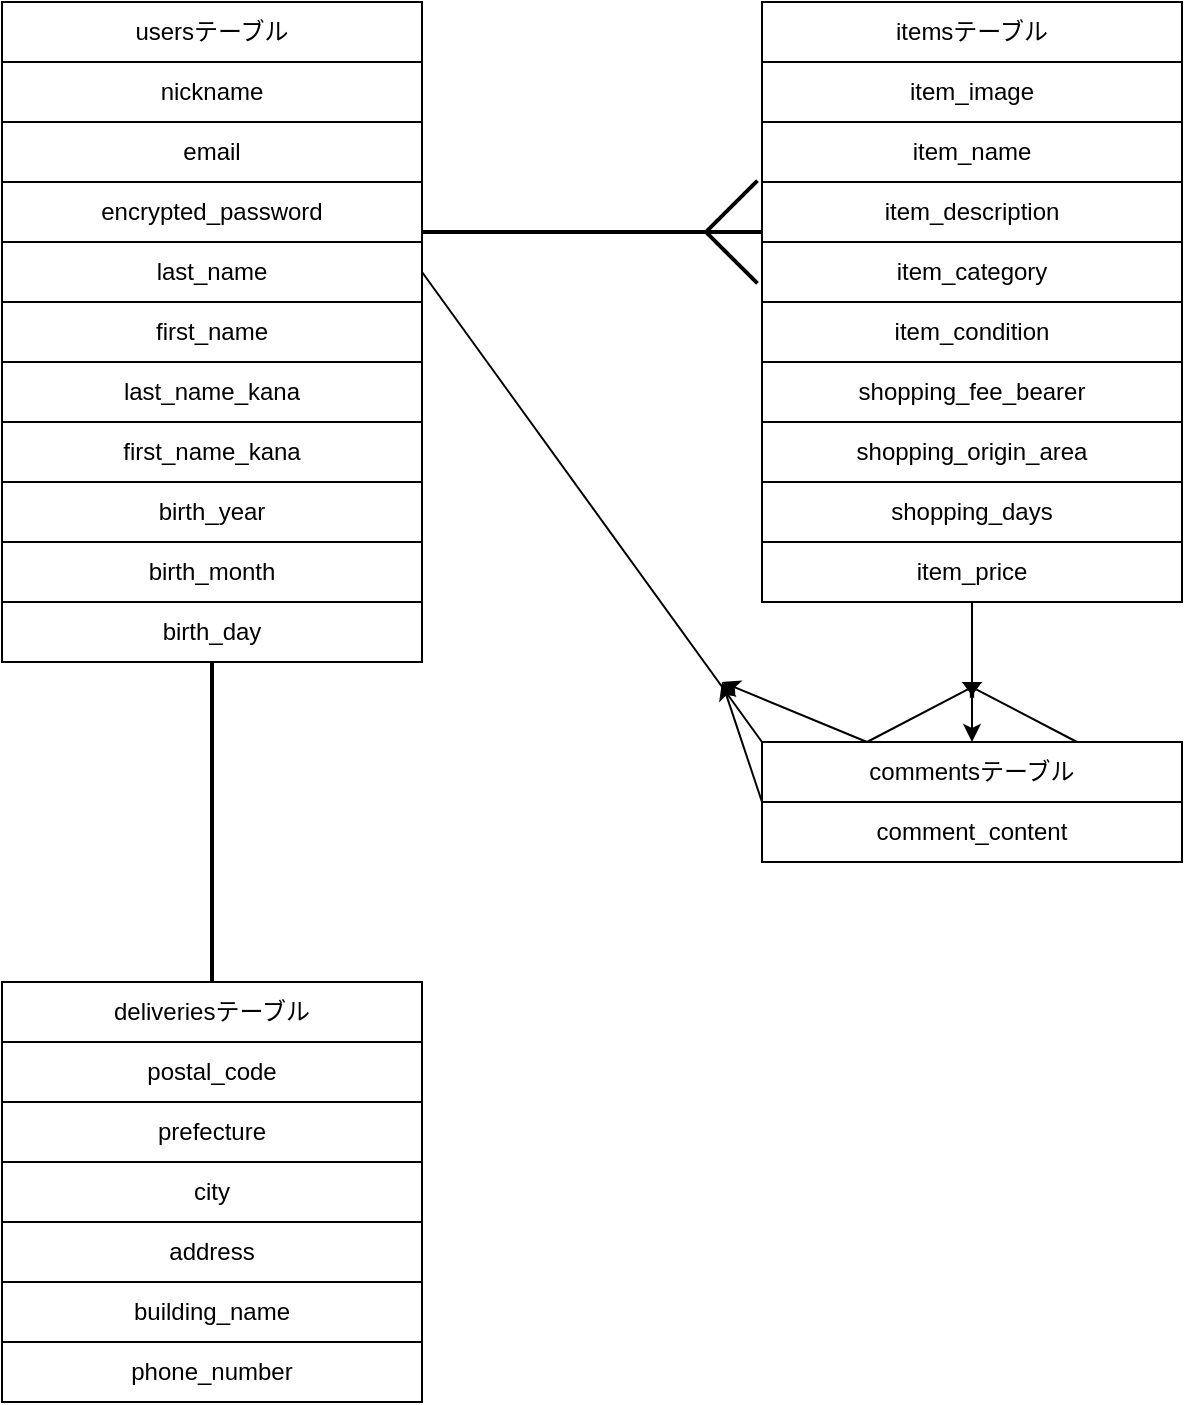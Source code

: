 <mxfile>
    <diagram id="xqKbLYAhhNkv6kT4jyuE" name="ページ1">
        <mxGraphModel dx="736" dy="647" grid="1" gridSize="10" guides="1" tooltips="1" connect="1" arrows="1" fold="1" page="1" pageScale="1" pageWidth="827" pageHeight="1169" math="0" shadow="0">
            <root>
                <mxCell id="0"/>
                <mxCell id="1" parent="0"/>
                <mxCell id="126" value="" style="group" parent="1" vertex="1" connectable="0">
                    <mxGeometry x="110" y="220" width="210" height="210" as="geometry"/>
                </mxCell>
                <mxCell id="114" value="usersテーブル" style="rounded=0;whiteSpace=wrap;html=1;movable=1;resizable=1;rotatable=1;deletable=1;editable=1;connectable=1;container=0;" parent="126" vertex="1">
                    <mxGeometry width="210" height="30" as="geometry"/>
                </mxCell>
                <mxCell id="115" value="nickname" style="rounded=0;whiteSpace=wrap;html=1;movable=1;resizable=1;rotatable=1;deletable=1;editable=1;connectable=1;container=0;" parent="126" vertex="1">
                    <mxGeometry y="30" width="210" height="30" as="geometry"/>
                </mxCell>
                <mxCell id="116" value="email" style="rounded=0;whiteSpace=wrap;html=1;movable=1;resizable=1;rotatable=1;deletable=1;editable=1;connectable=1;container=0;" parent="126" vertex="1">
                    <mxGeometry y="60" width="210" height="30" as="geometry"/>
                </mxCell>
                <mxCell id="117" value="encrypted_password" style="rounded=0;whiteSpace=wrap;html=1;movable=1;resizable=1;rotatable=1;deletable=1;editable=1;connectable=1;container=0;" parent="126" vertex="1">
                    <mxGeometry y="90" width="210" height="30" as="geometry"/>
                </mxCell>
                <mxCell id="118" value="last_name" style="rounded=0;whiteSpace=wrap;html=1;movable=1;resizable=1;rotatable=1;deletable=1;editable=1;connectable=1;container=0;" parent="126" vertex="1">
                    <mxGeometry y="120" width="210" height="30" as="geometry"/>
                </mxCell>
                <mxCell id="122" value="first_name" style="rounded=0;whiteSpace=wrap;html=1;movable=1;resizable=1;rotatable=1;deletable=1;editable=1;connectable=1;container=0;" parent="126" vertex="1">
                    <mxGeometry y="150" width="210" height="30" as="geometry"/>
                </mxCell>
                <mxCell id="123" value="last_name_kana" style="rounded=0;whiteSpace=wrap;html=1;movable=1;resizable=1;rotatable=1;deletable=1;editable=1;connectable=1;container=0;" parent="126" vertex="1">
                    <mxGeometry y="180" width="210" height="30" as="geometry"/>
                </mxCell>
                <mxCell id="148" value="" style="group" parent="1" vertex="1" connectable="0">
                    <mxGeometry x="490" y="220" width="210" height="300" as="geometry"/>
                </mxCell>
                <mxCell id="121" value="itemsテーブル" style="rounded=0;whiteSpace=wrap;html=1;movable=1;resizable=1;rotatable=1;deletable=1;editable=1;connectable=1;container=0;" parent="148" vertex="1">
                    <mxGeometry width="210" height="30" as="geometry"/>
                </mxCell>
                <mxCell id="124" value="item_condition" style="rounded=0;whiteSpace=wrap;html=1;movable=1;resizable=1;rotatable=1;deletable=1;editable=1;connectable=1;container=0;" parent="148" vertex="1">
                    <mxGeometry y="150" width="210" height="30" as="geometry"/>
                </mxCell>
                <mxCell id="127" value="item_description" style="rounded=0;whiteSpace=wrap;html=1;movable=1;resizable=1;rotatable=1;deletable=1;editable=1;connectable=1;container=0;" parent="148" vertex="1">
                    <mxGeometry y="90" width="210" height="30" as="geometry"/>
                </mxCell>
                <mxCell id="128" value="item_name" style="rounded=0;whiteSpace=wrap;html=1;movable=1;resizable=1;rotatable=1;deletable=1;editable=1;connectable=1;container=0;" parent="148" vertex="1">
                    <mxGeometry y="60" width="210" height="30" as="geometry"/>
                </mxCell>
                <mxCell id="129" value="item_category" style="rounded=0;whiteSpace=wrap;html=1;movable=1;resizable=1;rotatable=1;deletable=1;editable=1;connectable=1;container=0;" parent="148" vertex="1">
                    <mxGeometry y="120" width="210" height="30" as="geometry"/>
                </mxCell>
                <mxCell id="130" value="item_image" style="rounded=0;whiteSpace=wrap;html=1;movable=1;resizable=1;rotatable=1;deletable=1;editable=1;connectable=1;container=0;" parent="148" vertex="1">
                    <mxGeometry y="30" width="210" height="30" as="geometry"/>
                </mxCell>
                <mxCell id="132" value="shopping_origin_area" style="rounded=0;whiteSpace=wrap;html=1;movable=1;resizable=1;rotatable=1;deletable=1;editable=1;connectable=1;container=0;" parent="148" vertex="1">
                    <mxGeometry y="210" width="210" height="30" as="geometry"/>
                </mxCell>
                <mxCell id="133" value="shopping_fee_bearer" style="rounded=0;whiteSpace=wrap;html=1;movable=1;resizable=1;rotatable=1;deletable=1;editable=1;connectable=1;container=0;" parent="148" vertex="1">
                    <mxGeometry y="180" width="210" height="30" as="geometry"/>
                </mxCell>
                <mxCell id="136" value="item_price" style="rounded=0;whiteSpace=wrap;html=1;movable=1;resizable=1;rotatable=1;deletable=1;editable=1;connectable=1;container=0;" parent="148" vertex="1">
                    <mxGeometry y="270" width="210" height="30" as="geometry"/>
                </mxCell>
                <mxCell id="137" value="shopping_days" style="rounded=0;whiteSpace=wrap;html=1;movable=1;resizable=1;rotatable=1;deletable=1;editable=1;connectable=1;container=0;" parent="148" vertex="1">
                    <mxGeometry y="240" width="210" height="30" as="geometry"/>
                </mxCell>
                <mxCell id="149" value="" style="group" vertex="1" connectable="0" parent="1">
                    <mxGeometry x="110" y="710" width="210" height="210" as="geometry"/>
                </mxCell>
                <mxCell id="125" value="address" style="rounded=0;whiteSpace=wrap;html=1;movable=1;resizable=1;rotatable=1;deletable=1;editable=1;connectable=1;container=0;" parent="149" vertex="1">
                    <mxGeometry y="120" width="210" height="30" as="geometry"/>
                </mxCell>
                <mxCell id="140" value="phone_number" style="rounded=0;whiteSpace=wrap;html=1;movable=1;resizable=1;rotatable=1;deletable=1;editable=1;connectable=1;container=0;" parent="149" vertex="1">
                    <mxGeometry y="180" width="210" height="30" as="geometry"/>
                </mxCell>
                <mxCell id="141" value="building_name" style="rounded=0;whiteSpace=wrap;html=1;movable=1;resizable=1;rotatable=1;deletable=1;editable=1;connectable=1;container=0;" parent="149" vertex="1">
                    <mxGeometry y="150" width="210" height="30" as="geometry"/>
                </mxCell>
                <mxCell id="142" value="deliveriesテーブル" style="rounded=0;whiteSpace=wrap;html=1;movable=1;resizable=1;rotatable=1;deletable=1;editable=1;connectable=1;container=0;" parent="149" vertex="1">
                    <mxGeometry width="210" height="30" as="geometry"/>
                </mxCell>
                <mxCell id="143" value="postal_code" style="rounded=0;whiteSpace=wrap;html=1;movable=1;resizable=1;rotatable=1;deletable=1;editable=1;connectable=1;container=0;" parent="149" vertex="1">
                    <mxGeometry y="30" width="210" height="30" as="geometry"/>
                </mxCell>
                <mxCell id="144" value="prefecture" style="rounded=0;whiteSpace=wrap;html=1;movable=1;resizable=1;rotatable=1;deletable=1;editable=1;connectable=1;container=0;" parent="149" vertex="1">
                    <mxGeometry y="60" width="210" height="30" as="geometry"/>
                </mxCell>
                <mxCell id="145" value="city" style="rounded=0;whiteSpace=wrap;html=1;movable=1;resizable=1;rotatable=1;deletable=1;editable=1;connectable=1;container=0;" parent="149" vertex="1">
                    <mxGeometry y="90" width="210" height="30" as="geometry"/>
                </mxCell>
                <mxCell id="150" value="" style="group" vertex="1" connectable="0" parent="1">
                    <mxGeometry x="490" y="590" width="210" height="60" as="geometry"/>
                </mxCell>
                <mxCell id="134" value="comment_content" style="rounded=0;whiteSpace=wrap;html=1;movable=1;resizable=1;rotatable=1;deletable=1;editable=1;connectable=1;container=0;" parent="150" vertex="1">
                    <mxGeometry y="30" width="210" height="30" as="geometry"/>
                </mxCell>
                <mxCell id="135" value="commentsテーブル" style="rounded=0;whiteSpace=wrap;html=1;movable=1;resizable=1;rotatable=1;deletable=1;editable=1;connectable=1;container=0;" parent="150" vertex="1">
                    <mxGeometry width="210" height="30" as="geometry"/>
                </mxCell>
                <mxCell id="151" value="" style="line;strokeWidth=2;html=1;" vertex="1" parent="1">
                    <mxGeometry x="320" y="330" width="170" height="10" as="geometry"/>
                </mxCell>
                <mxCell id="160" value="" style="line;strokeWidth=2;html=1;direction=north;rotation=135;" vertex="1" parent="1">
                    <mxGeometry x="470" y="330" width="10" height="36" as="geometry"/>
                </mxCell>
                <mxCell id="162" value="" style="line;strokeWidth=2;html=1;direction=north;rotation=45;" vertex="1" parent="1">
                    <mxGeometry x="470" y="304" width="10" height="36" as="geometry"/>
                </mxCell>
                <mxCell id="166" value="" style="endArrow=none;html=1;entryX=0;entryY=0;entryDx=0;entryDy=0;exitX=1;exitY=0.5;exitDx=0;exitDy=0;" edge="1" parent="1" source="118" target="135">
                    <mxGeometry width="50" height="50" relative="1" as="geometry">
                        <mxPoint x="370" y="510" as="sourcePoint"/>
                        <mxPoint x="460" y="570" as="targetPoint"/>
                    </mxGeometry>
                </mxCell>
                <mxCell id="168" style="edgeStyle=none;html=1;exitX=0;exitY=0;exitDx=0;exitDy=0;" edge="1" parent="1" source="134">
                    <mxGeometry relative="1" as="geometry">
                        <mxPoint x="470" y="560" as="targetPoint"/>
                    </mxGeometry>
                </mxCell>
                <mxCell id="169" style="edgeStyle=none;html=1;exitX=0.25;exitY=0;exitDx=0;exitDy=0;" edge="1" parent="1" source="135">
                    <mxGeometry relative="1" as="geometry">
                        <mxPoint x="470" y="560" as="targetPoint"/>
                    </mxGeometry>
                </mxCell>
                <mxCell id="170" style="edgeStyle=none;html=1;exitX=0.5;exitY=1;exitDx=0;exitDy=0;entryX=0.5;entryY=0;entryDx=0;entryDy=0;strokeColor=none;startArrow=none;" edge="1" parent="1" source="186" target="142">
                    <mxGeometry relative="1" as="geometry">
                        <Array as="points"/>
                    </mxGeometry>
                </mxCell>
                <mxCell id="175" style="edgeStyle=none;html=1;exitX=0.5;exitY=1;exitDx=0;exitDy=0;entryX=0.5;entryY=0;entryDx=0;entryDy=0;" edge="1" parent="1" source="136" target="135">
                    <mxGeometry relative="1" as="geometry"/>
                </mxCell>
                <mxCell id="176" style="edgeStyle=none;html=1;exitX=0.25;exitY=0;exitDx=0;exitDy=0;" edge="1" parent="1" source="135">
                    <mxGeometry relative="1" as="geometry">
                        <mxPoint x="600" y="560" as="targetPoint"/>
                    </mxGeometry>
                </mxCell>
                <mxCell id="177" style="edgeStyle=none;html=1;exitX=0.75;exitY=0;exitDx=0;exitDy=0;" edge="1" parent="1" source="135">
                    <mxGeometry relative="1" as="geometry">
                        <mxPoint x="590" y="560" as="targetPoint"/>
                    </mxGeometry>
                </mxCell>
                <mxCell id="178" style="edgeStyle=none;html=1;exitX=0.5;exitY=1;exitDx=0;exitDy=0;" edge="1" parent="1" source="123">
                    <mxGeometry relative="1" as="geometry">
                        <mxPoint x="215" y="490" as="targetPoint"/>
                    </mxGeometry>
                </mxCell>
                <mxCell id="179" value="first_name_kana" style="rounded=0;whiteSpace=wrap;html=1;movable=1;resizable=1;rotatable=1;deletable=1;editable=1;connectable=1;container=0;" vertex="1" parent="1">
                    <mxGeometry x="110" y="430" width="210" height="30" as="geometry"/>
                </mxCell>
                <mxCell id="181" value="birth_year" style="rounded=0;whiteSpace=wrap;html=1;movable=1;resizable=1;rotatable=1;deletable=1;editable=1;connectable=1;container=0;" vertex="1" parent="1">
                    <mxGeometry x="110" y="460" width="210" height="30" as="geometry"/>
                </mxCell>
                <mxCell id="182" value="birth_month" style="rounded=0;whiteSpace=wrap;html=1;movable=1;resizable=1;rotatable=1;deletable=1;editable=1;connectable=1;container=0;" vertex="1" parent="1">
                    <mxGeometry x="110" y="490" width="210" height="30" as="geometry"/>
                </mxCell>
                <mxCell id="183" value="birth_day" style="rounded=0;whiteSpace=wrap;html=1;movable=1;resizable=1;rotatable=1;deletable=1;editable=1;connectable=1;container=0;" vertex="1" parent="1">
                    <mxGeometry x="110" y="520" width="210" height="30" as="geometry"/>
                </mxCell>
                <mxCell id="185" value="" style="edgeStyle=none;html=1;exitX=0.5;exitY=1;exitDx=0;exitDy=0;entryX=0.5;entryY=0;entryDx=0;entryDy=0;strokeColor=none;endArrow=none;" edge="1" parent="1" source="123" target="186">
                    <mxGeometry relative="1" as="geometry">
                        <mxPoint x="215" y="430" as="sourcePoint"/>
                        <mxPoint x="215" y="710" as="targetPoint"/>
                        <Array as="points">
                            <mxPoint x="215" y="470"/>
                        </Array>
                    </mxGeometry>
                </mxCell>
                <mxCell id="186" value="" style="line;strokeWidth=2;direction=south;html=1;" vertex="1" parent="1">
                    <mxGeometry x="210" y="550" width="10" height="160" as="geometry"/>
                </mxCell>
            </root>
        </mxGraphModel>
    </diagram>
</mxfile>